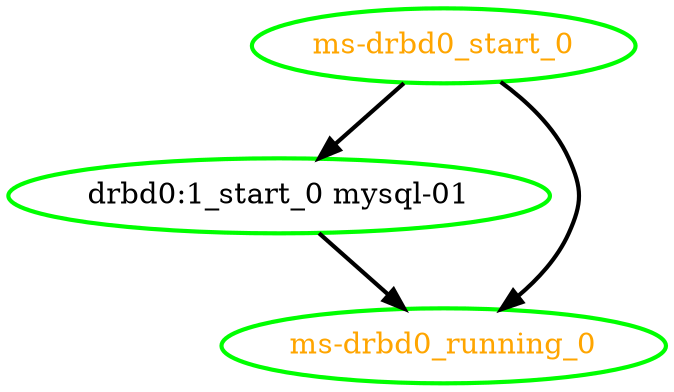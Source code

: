  digraph "g" {
"drbd0:1_start_0 mysql-01" -> "ms-drbd0_running_0" [ style = bold]
"drbd0:1_start_0 mysql-01" [ style=bold color="green" fontcolor="black"]
"ms-drbd0_running_0" [ style=bold color="green" fontcolor="orange"]
"ms-drbd0_start_0" -> "drbd0:1_start_0 mysql-01" [ style = bold]
"ms-drbd0_start_0" -> "ms-drbd0_running_0" [ style = bold]
"ms-drbd0_start_0" [ style=bold color="green" fontcolor="orange"]
}
